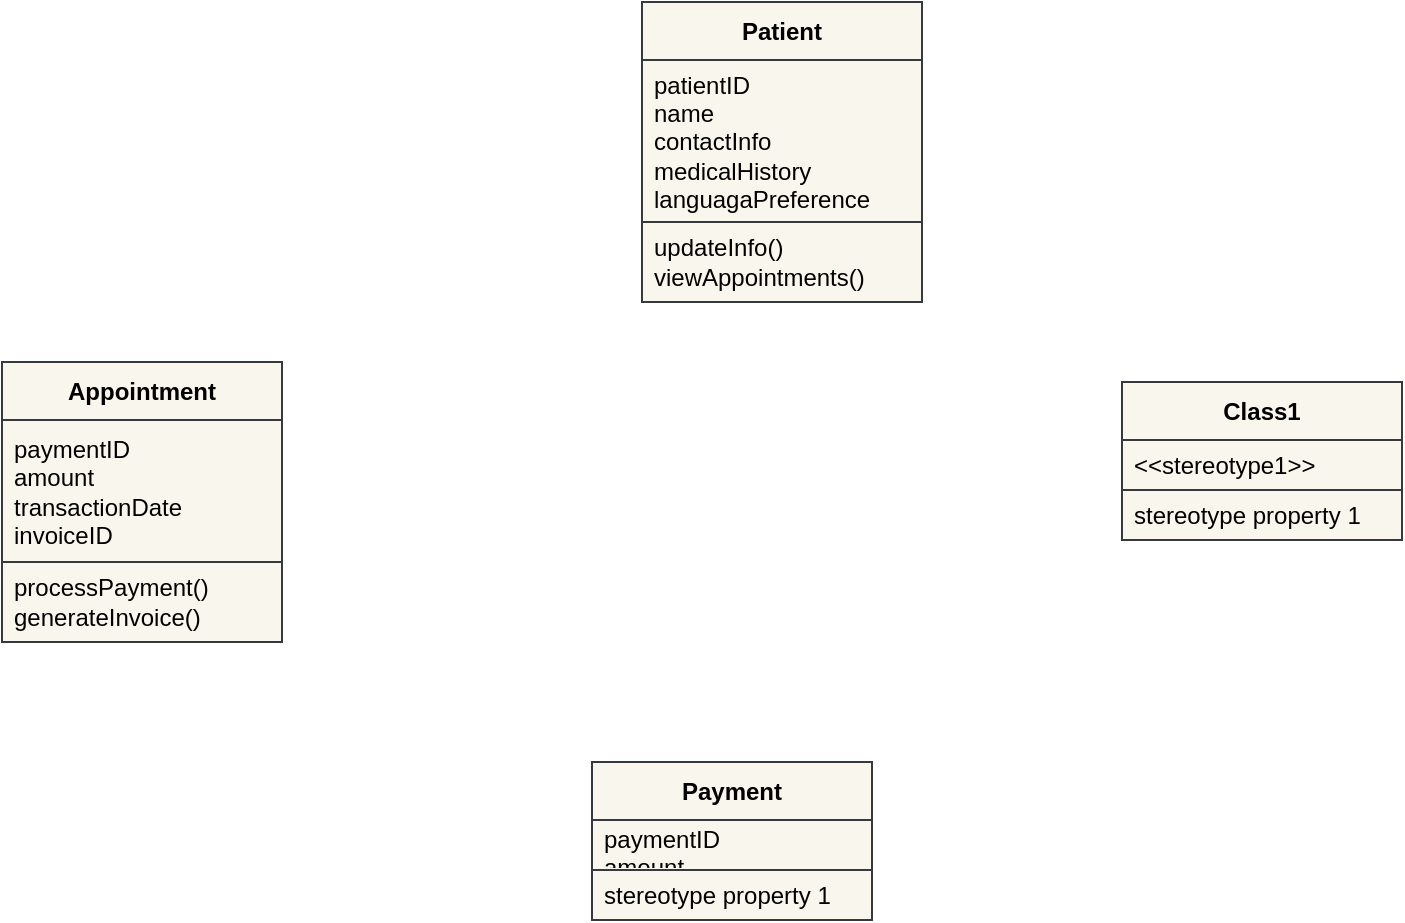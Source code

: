 <mxfile version="24.7.16">
  <diagram name="Page-1" id="CiEpF2mk8jYMDEaQvKSh">
    <mxGraphModel dx="1114" dy="558" grid="1" gridSize="10" guides="1" tooltips="1" connect="1" arrows="1" fold="1" page="1" pageScale="1" pageWidth="850" pageHeight="1100" math="0" shadow="0">
      <root>
        <mxCell id="0" />
        <mxCell id="1" parent="0" />
        <mxCell id="2mT9ct9FgK3Su220gox4-1" value="Patient" style="swimlane;fontStyle=1;align=center;verticalAlign=middle;childLayout=stackLayout;horizontal=1;startSize=29;horizontalStack=0;resizeParent=1;resizeParentMax=0;resizeLast=0;collapsible=0;marginBottom=0;html=1;whiteSpace=wrap;fillColor=#f9f7ed;strokeColor=#36393d;" vertex="1" parent="1">
          <mxGeometry x="380" y="60" width="140" height="150" as="geometry" />
        </mxCell>
        <mxCell id="2mT9ct9FgK3Su220gox4-2" value="patientID&lt;div&gt;name&lt;/div&gt;&lt;div&gt;contactInfo&lt;/div&gt;&lt;div&gt;medicalHistory&lt;/div&gt;&lt;div&gt;languagaPreference&lt;/div&gt;" style="text;html=1;strokeColor=#36393d;fillColor=#f9f7ed;align=left;verticalAlign=middle;spacingLeft=4;spacingRight=4;overflow=hidden;rotatable=0;points=[[0,0.5],[1,0.5]];portConstraint=eastwest;whiteSpace=wrap;" vertex="1" parent="2mT9ct9FgK3Su220gox4-1">
          <mxGeometry y="29" width="140" height="81" as="geometry" />
        </mxCell>
        <mxCell id="2mT9ct9FgK3Su220gox4-3" value="updateInfo()&lt;div&gt;viewAppointments()&lt;/div&gt;" style="text;html=1;strokeColor=#36393d;fillColor=#f9f7ed;align=left;verticalAlign=middle;spacingLeft=4;spacingRight=4;overflow=hidden;rotatable=0;points=[[0,0.5],[1,0.5]];portConstraint=eastwest;whiteSpace=wrap;" vertex="1" parent="2mT9ct9FgK3Su220gox4-1">
          <mxGeometry y="110" width="140" height="40" as="geometry" />
        </mxCell>
        <mxCell id="2mT9ct9FgK3Su220gox4-4" value="Appointment" style="swimlane;fontStyle=1;align=center;verticalAlign=middle;childLayout=stackLayout;horizontal=1;startSize=29;horizontalStack=0;resizeParent=1;resizeParentMax=0;resizeLast=0;collapsible=0;marginBottom=0;html=1;whiteSpace=wrap;fillColor=#f9f7ed;strokeColor=#36393d;" vertex="1" parent="1">
          <mxGeometry x="60" y="240" width="140" height="140" as="geometry" />
        </mxCell>
        <mxCell id="2mT9ct9FgK3Su220gox4-5" value="paymentID&lt;div&gt;amount&lt;/div&gt;&lt;div&gt;transactionDate&lt;/div&gt;&lt;div&gt;invoiceID&lt;/div&gt;" style="text;html=1;strokeColor=#36393d;fillColor=#f9f7ed;align=left;verticalAlign=middle;spacingLeft=4;spacingRight=4;overflow=hidden;rotatable=0;points=[[0,0.5],[1,0.5]];portConstraint=eastwest;whiteSpace=wrap;" vertex="1" parent="2mT9ct9FgK3Su220gox4-4">
          <mxGeometry y="29" width="140" height="71" as="geometry" />
        </mxCell>
        <mxCell id="2mT9ct9FgK3Su220gox4-6" value="processPayment()&lt;div&gt;generateInvoice()&lt;/div&gt;" style="text;html=1;strokeColor=#36393d;fillColor=#f9f7ed;align=left;verticalAlign=middle;spacingLeft=4;spacingRight=4;overflow=hidden;rotatable=0;points=[[0,0.5],[1,0.5]];portConstraint=eastwest;whiteSpace=wrap;" vertex="1" parent="2mT9ct9FgK3Su220gox4-4">
          <mxGeometry y="100" width="140" height="40" as="geometry" />
        </mxCell>
        <mxCell id="2mT9ct9FgK3Su220gox4-7" value="Payment" style="swimlane;fontStyle=1;align=center;verticalAlign=middle;childLayout=stackLayout;horizontal=1;startSize=29;horizontalStack=0;resizeParent=1;resizeParentMax=0;resizeLast=0;collapsible=0;marginBottom=0;html=1;whiteSpace=wrap;fillColor=#f9f7ed;strokeColor=#36393d;" vertex="1" parent="1">
          <mxGeometry x="355" y="440" width="140" height="79" as="geometry" />
        </mxCell>
        <mxCell id="2mT9ct9FgK3Su220gox4-8" value="paymentID&lt;div&gt;amount&lt;/div&gt;&lt;div&gt;transactionDate&lt;/div&gt;&lt;div&gt;invoiceID&lt;/div&gt;&lt;div&gt;&lt;br&gt;&lt;/div&gt;" style="text;html=1;strokeColor=#36393d;fillColor=#f9f7ed;align=left;verticalAlign=middle;spacingLeft=4;spacingRight=4;overflow=hidden;rotatable=0;points=[[0,0.5],[1,0.5]];portConstraint=eastwest;whiteSpace=wrap;" vertex="1" parent="2mT9ct9FgK3Su220gox4-7">
          <mxGeometry y="29" width="140" height="25" as="geometry" />
        </mxCell>
        <mxCell id="2mT9ct9FgK3Su220gox4-9" value="stereotype property 1" style="text;html=1;strokeColor=#36393d;fillColor=#f9f7ed;align=left;verticalAlign=middle;spacingLeft=4;spacingRight=4;overflow=hidden;rotatable=0;points=[[0,0.5],[1,0.5]];portConstraint=eastwest;whiteSpace=wrap;" vertex="1" parent="2mT9ct9FgK3Su220gox4-7">
          <mxGeometry y="54" width="140" height="25" as="geometry" />
        </mxCell>
        <mxCell id="2mT9ct9FgK3Su220gox4-10" value="Class1" style="swimlane;fontStyle=1;align=center;verticalAlign=middle;childLayout=stackLayout;horizontal=1;startSize=29;horizontalStack=0;resizeParent=1;resizeParentMax=0;resizeLast=0;collapsible=0;marginBottom=0;html=1;whiteSpace=wrap;fillColor=#f9f7ed;strokeColor=#36393d;" vertex="1" parent="1">
          <mxGeometry x="620" y="250" width="140" height="79" as="geometry" />
        </mxCell>
        <mxCell id="2mT9ct9FgK3Su220gox4-11" value="&amp;lt;&amp;lt;stereotype1&amp;gt;&amp;gt;" style="text;html=1;strokeColor=#36393d;fillColor=#f9f7ed;align=left;verticalAlign=middle;spacingLeft=4;spacingRight=4;overflow=hidden;rotatable=0;points=[[0,0.5],[1,0.5]];portConstraint=eastwest;whiteSpace=wrap;" vertex="1" parent="2mT9ct9FgK3Su220gox4-10">
          <mxGeometry y="29" width="140" height="25" as="geometry" />
        </mxCell>
        <mxCell id="2mT9ct9FgK3Su220gox4-12" value="stereotype property 1" style="text;html=1;strokeColor=#36393d;fillColor=#f9f7ed;align=left;verticalAlign=middle;spacingLeft=4;spacingRight=4;overflow=hidden;rotatable=0;points=[[0,0.5],[1,0.5]];portConstraint=eastwest;whiteSpace=wrap;" vertex="1" parent="2mT9ct9FgK3Su220gox4-10">
          <mxGeometry y="54" width="140" height="25" as="geometry" />
        </mxCell>
      </root>
    </mxGraphModel>
  </diagram>
</mxfile>
